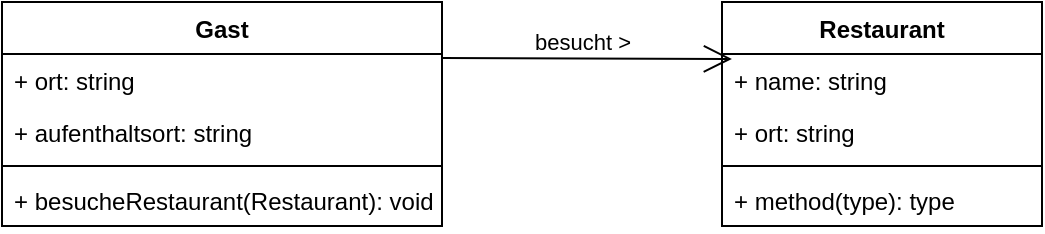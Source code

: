 <mxfile version="26.2.14">
  <diagram name="Seite-1" id="ekIIjJFPIPIu71itbshN">
    <mxGraphModel dx="1025" dy="414" grid="1" gridSize="10" guides="1" tooltips="1" connect="1" arrows="1" fold="1" page="1" pageScale="1" pageWidth="827" pageHeight="1169" math="0" shadow="0">
      <root>
        <mxCell id="0" />
        <mxCell id="1" parent="0" />
        <mxCell id="QeFx1K9sL7MdGn5lO5Gf-1" value="Gast" style="swimlane;fontStyle=1;align=center;verticalAlign=top;childLayout=stackLayout;horizontal=1;startSize=26;horizontalStack=0;resizeParent=1;resizeParentMax=0;resizeLast=0;collapsible=1;marginBottom=0;whiteSpace=wrap;html=1;" vertex="1" parent="1">
          <mxGeometry x="130" y="60" width="220" height="112" as="geometry" />
        </mxCell>
        <mxCell id="QeFx1K9sL7MdGn5lO5Gf-11" value="+ ort: string" style="text;strokeColor=none;fillColor=none;align=left;verticalAlign=top;spacingLeft=4;spacingRight=4;overflow=hidden;rotatable=0;points=[[0,0.5],[1,0.5]];portConstraint=eastwest;whiteSpace=wrap;html=1;" vertex="1" parent="QeFx1K9sL7MdGn5lO5Gf-1">
          <mxGeometry y="26" width="220" height="26" as="geometry" />
        </mxCell>
        <mxCell id="QeFx1K9sL7MdGn5lO5Gf-2" value="+ aufenthaltsort: string" style="text;strokeColor=none;fillColor=none;align=left;verticalAlign=top;spacingLeft=4;spacingRight=4;overflow=hidden;rotatable=0;points=[[0,0.5],[1,0.5]];portConstraint=eastwest;whiteSpace=wrap;html=1;" vertex="1" parent="QeFx1K9sL7MdGn5lO5Gf-1">
          <mxGeometry y="52" width="220" height="26" as="geometry" />
        </mxCell>
        <mxCell id="QeFx1K9sL7MdGn5lO5Gf-3" value="" style="line;strokeWidth=1;fillColor=none;align=left;verticalAlign=middle;spacingTop=-1;spacingLeft=3;spacingRight=3;rotatable=0;labelPosition=right;points=[];portConstraint=eastwest;strokeColor=inherit;" vertex="1" parent="QeFx1K9sL7MdGn5lO5Gf-1">
          <mxGeometry y="78" width="220" height="8" as="geometry" />
        </mxCell>
        <mxCell id="QeFx1K9sL7MdGn5lO5Gf-4" value="+ besucheRestaurant(Restaurant): void" style="text;strokeColor=none;fillColor=none;align=left;verticalAlign=top;spacingLeft=4;spacingRight=4;overflow=hidden;rotatable=0;points=[[0,0.5],[1,0.5]];portConstraint=eastwest;whiteSpace=wrap;html=1;" vertex="1" parent="QeFx1K9sL7MdGn5lO5Gf-1">
          <mxGeometry y="86" width="220" height="26" as="geometry" />
        </mxCell>
        <mxCell id="QeFx1K9sL7MdGn5lO5Gf-5" value="Restaurant" style="swimlane;fontStyle=1;align=center;verticalAlign=top;childLayout=stackLayout;horizontal=1;startSize=26;horizontalStack=0;resizeParent=1;resizeParentMax=0;resizeLast=0;collapsible=1;marginBottom=0;whiteSpace=wrap;html=1;" vertex="1" parent="1">
          <mxGeometry x="490" y="60" width="160" height="112" as="geometry" />
        </mxCell>
        <mxCell id="QeFx1K9sL7MdGn5lO5Gf-6" value="+ name: string" style="text;strokeColor=none;fillColor=none;align=left;verticalAlign=top;spacingLeft=4;spacingRight=4;overflow=hidden;rotatable=0;points=[[0,0.5],[1,0.5]];portConstraint=eastwest;whiteSpace=wrap;html=1;" vertex="1" parent="QeFx1K9sL7MdGn5lO5Gf-5">
          <mxGeometry y="26" width="160" height="26" as="geometry" />
        </mxCell>
        <mxCell id="QeFx1K9sL7MdGn5lO5Gf-10" value="+ ort: string" style="text;strokeColor=none;fillColor=none;align=left;verticalAlign=top;spacingLeft=4;spacingRight=4;overflow=hidden;rotatable=0;points=[[0,0.5],[1,0.5]];portConstraint=eastwest;whiteSpace=wrap;html=1;" vertex="1" parent="QeFx1K9sL7MdGn5lO5Gf-5">
          <mxGeometry y="52" width="160" height="26" as="geometry" />
        </mxCell>
        <mxCell id="QeFx1K9sL7MdGn5lO5Gf-7" value="" style="line;strokeWidth=1;fillColor=none;align=left;verticalAlign=middle;spacingTop=-1;spacingLeft=3;spacingRight=3;rotatable=0;labelPosition=right;points=[];portConstraint=eastwest;strokeColor=inherit;" vertex="1" parent="QeFx1K9sL7MdGn5lO5Gf-5">
          <mxGeometry y="78" width="160" height="8" as="geometry" />
        </mxCell>
        <mxCell id="QeFx1K9sL7MdGn5lO5Gf-8" value="+ method(type): type" style="text;strokeColor=none;fillColor=none;align=left;verticalAlign=top;spacingLeft=4;spacingRight=4;overflow=hidden;rotatable=0;points=[[0,0.5],[1,0.5]];portConstraint=eastwest;whiteSpace=wrap;html=1;" vertex="1" parent="QeFx1K9sL7MdGn5lO5Gf-5">
          <mxGeometry y="86" width="160" height="26" as="geometry" />
        </mxCell>
        <mxCell id="QeFx1K9sL7MdGn5lO5Gf-9" value="besucht &amp;gt;" style="endArrow=open;endFill=1;endSize=12;html=1;rounded=0;exitX=1;exitY=0.25;exitDx=0;exitDy=0;entryX=0.031;entryY=0.096;entryDx=0;entryDy=0;entryPerimeter=0;" edge="1" parent="1" source="QeFx1K9sL7MdGn5lO5Gf-1" target="QeFx1K9sL7MdGn5lO5Gf-6">
          <mxGeometry x="-0.035" y="8" width="160" relative="1" as="geometry">
            <mxPoint x="380" y="120" as="sourcePoint" />
            <mxPoint x="540" y="120" as="targetPoint" />
            <mxPoint as="offset" />
          </mxGeometry>
        </mxCell>
      </root>
    </mxGraphModel>
  </diagram>
</mxfile>
